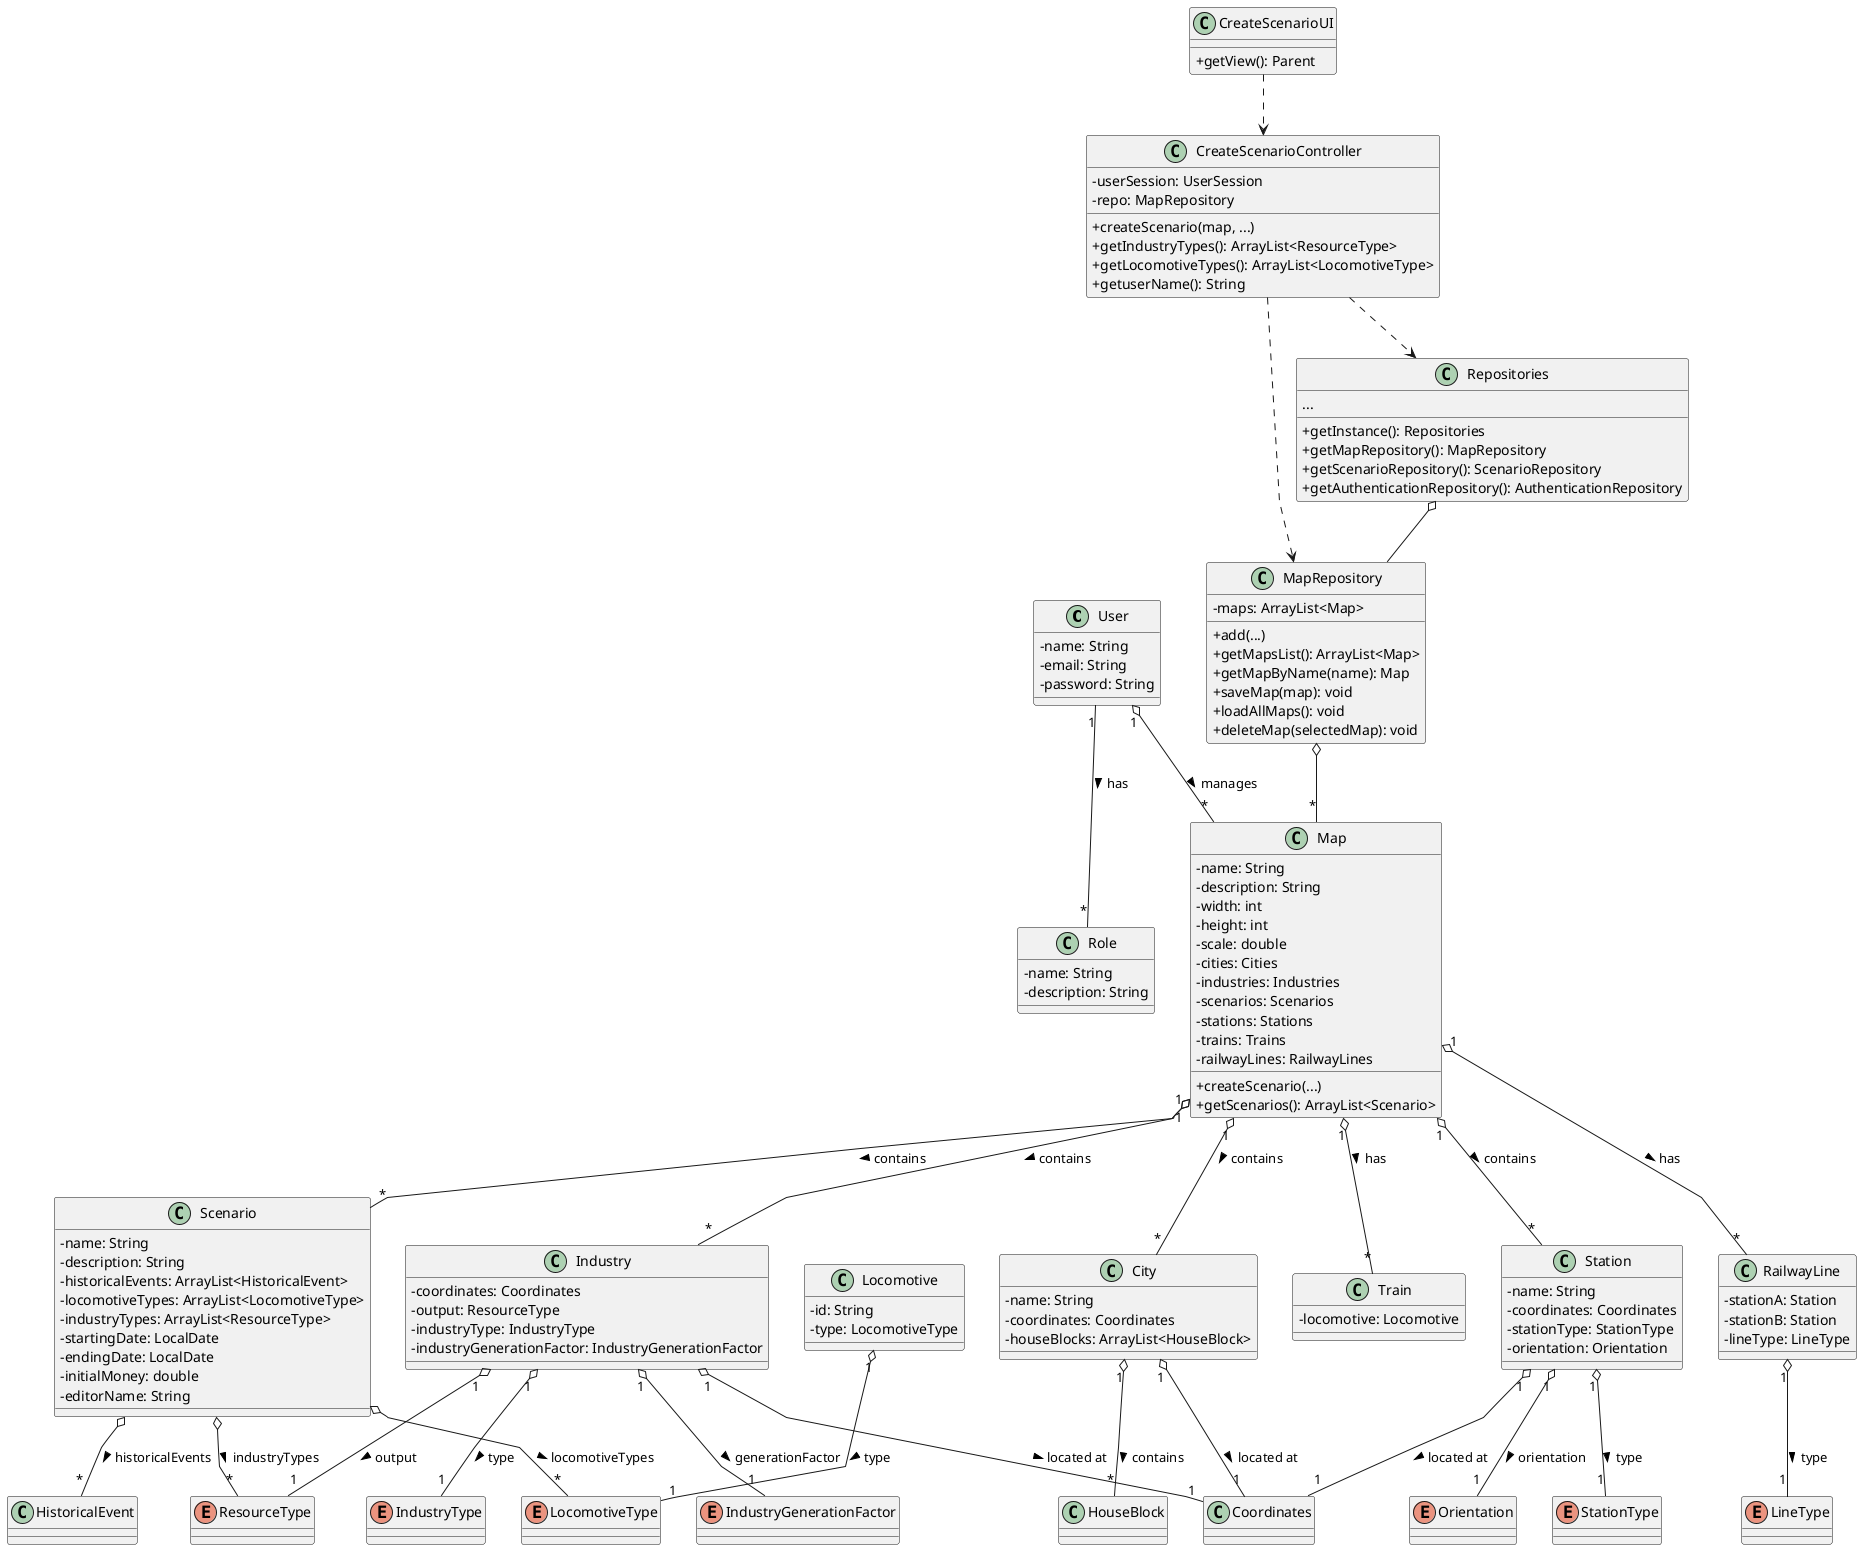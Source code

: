 @startuml
skinparam classAttributeIconSize 0
skinparam linetype polyline

' ==== USERS & ROLES ====
class User {
    - name: String
    - email: String
    - password: String
}
class Role {
    - name: String
    - description: String
}
User "1" -- "*" Role : has >

' ==== MAPS & SCENARIOS ====
class Map {
    - name: String
    - description: String
    - width: int
    - height: int
    - scale: double
    - cities: Cities
    - industries: Industries
    - scenarios: Scenarios
    - stations: Stations
    - trains: Trains
    - railwayLines: RailwayLines
    + createScenario(...)
    + getScenarios(): ArrayList<Scenario>
}
class Scenario {
    - name: String
    - description: String
    - historicalEvents: ArrayList<HistoricalEvent>
    - locomotiveTypes: ArrayList<LocomotiveType>
    - industryTypes: ArrayList<ResourceType>
    - startingDate: LocalDate
    - endingDate: LocalDate
    - initialMoney: double
    - editorName: String
}
Map "1" o-- "*" Scenario : contains >

' ==== DOMAIN OBJECTS ====
class City {
    - name: String
    - coordinates: Coordinates
    - houseBlocks: ArrayList<HouseBlock>
}
class Industry {
    - coordinates: Coordinates
    - output: ResourceType
    - industryType: IndustryType
    - industryGenerationFactor: IndustryGenerationFactor
}
class Station {
    - name: String
    - coordinates: Coordinates
    - stationType: StationType
    - orientation: Orientation
}
class Train {
    - locomotive: Locomotive
}
class Locomotive {
    - id: String
    - type: LocomotiveType
}
class RailwayLine {
    - stationA: Station
    - stationB: Station
    - lineType: LineType
}

Map "1" o-- "*" City : contains >
Map "1" o-- "*" Industry : contains >
Map "1" o-- "*" Station : contains >
Map "1" o-- "*" Train : has >
Map "1" o-- "*" RailwayLine : has >

City "1" o-- "*" HouseBlock : contains >
City "1" o-- "1" Coordinates : located at >
Industry "1" o-- "1" Coordinates : located at >
Station "1" o-- "1" Coordinates : located at >

' ==== ENUMS & TYPES ====
enum ResourceType
enum IndustryType
enum IndustryGenerationFactor
enum LocomotiveType
enum StationType
enum Orientation
enum LineType

Industry "1" o-- "1" ResourceType : output >
Industry "1" o-- "1" IndustryType : type >
Industry "1" o-- "1" IndustryGenerationFactor : generationFactor >
Station "1" o-- "1" StationType : type >
Station "1" o-- "1" Orientation : orientation >
Locomotive "1" o-- "1" LocomotiveType : type >
RailwayLine "1" o-- "1" LineType : type >

' ==== REPOSITORIES & CONTROLLERS ====
class MapRepository {
    - maps: ArrayList<Map>
    + add(...)
    + getMapsList(): ArrayList<Map>
    + getMapByName(name): Map
    + saveMap(map): void
    + loadAllMaps(): void
    + deleteMap(selectedMap): void
}

class Repositories {
    + getInstance(): Repositories
    + getMapRepository(): MapRepository
    + getScenarioRepository(): ScenarioRepository
    + getAuthenticationRepository(): AuthenticationRepository
    ...
}
class CreateScenarioController {
    - userSession: UserSession
    - repo: MapRepository
    + createScenario(map, ...)
    + getIndustryTypes(): ArrayList<ResourceType>
    + getLocomotiveTypes(): ArrayList<LocomotiveType>
    + getuserName(): String
}
class CreateScenarioUI {
    + getView(): Parent
}

CreateScenarioUI ..> CreateScenarioController
CreateScenarioController ..> MapRepository
CreateScenarioController ..> Repositories
Repositories o-- MapRepository

MapRepository o-- "*" Map

' ==== RELAÇÕES DE DOMÍNIO ====
User "1" o-- "*" Map : manages >
Scenario o-- "*" HistoricalEvent : historicalEvents >
Scenario o-- "*" LocomotiveType : locomotiveTypes >
Scenario o-- "*" ResourceType : industryTypes >

@enduml